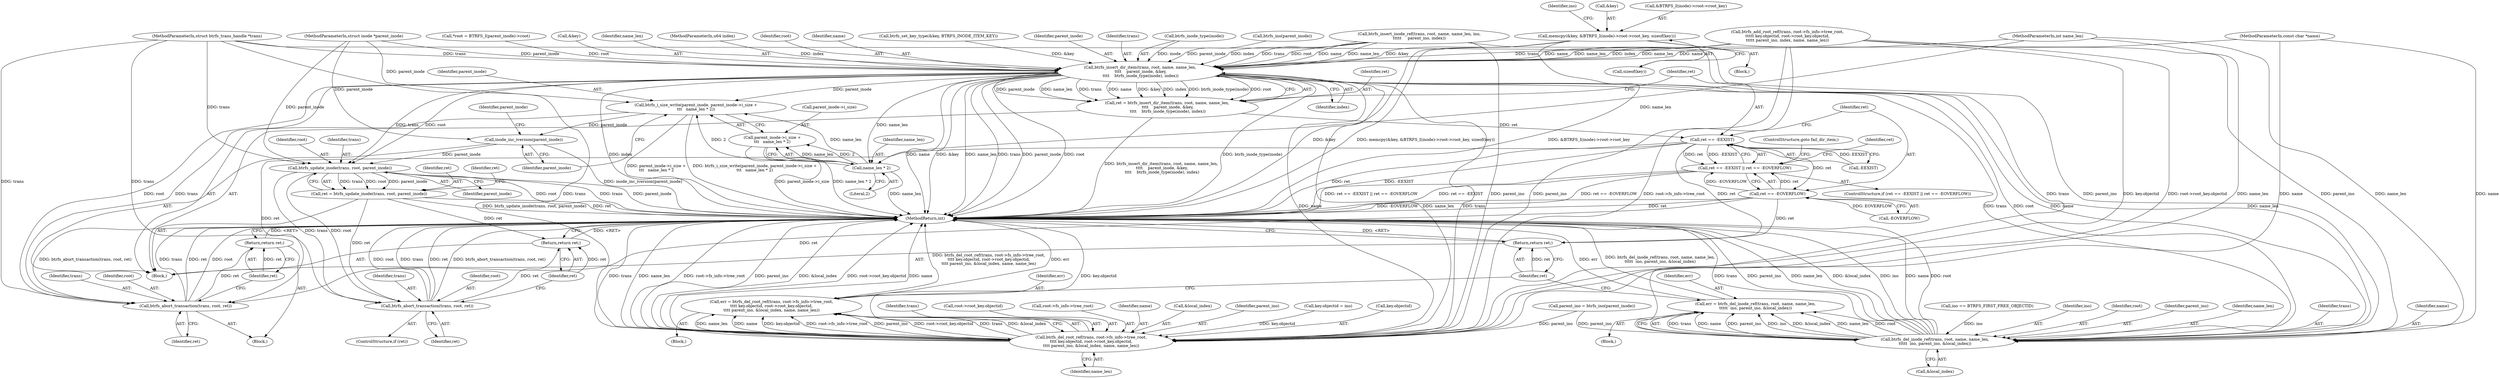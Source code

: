 digraph "0_linux_9c52057c698fb96f8f07e7a4bcf4801a092bda89@API" {
"1000138" [label="(Call,memcpy(&key, &BTRFS_I(inode)->root->root_key, sizeof(key)))"];
"1000213" [label="(Call,btrfs_insert_dir_item(trans, root, name, name_len,\n \t\t\t\t    parent_inode, &key,\n \t\t\t\t    btrfs_inode_type(inode), index))"];
"1000211" [label="(Call,ret = btrfs_insert_dir_item(trans, root, name, name_len,\n \t\t\t\t    parent_inode, &key,\n \t\t\t\t    btrfs_inode_type(inode), index))"];
"1000226" [label="(Call,ret == -EEXIST)"];
"1000225" [label="(Call,ret == -EEXIST || ret == -EOVERFLOW)"];
"1000230" [label="(Call,ret == -EOVERFLOW)"];
"1000239" [label="(Call,btrfs_abort_transaction(trans, root, ret))"];
"1000243" [label="(Return,return ret;)"];
"1000327" [label="(Return,return ret;)"];
"1000245" [label="(Call,btrfs_i_size_write(parent_inode, parent_inode->i_size +\n\t\t\t   name_len * 2))"];
"1000254" [label="(Call,inode_inc_iversion(parent_inode))"];
"1000267" [label="(Call,btrfs_update_inode(trans, root, parent_inode))"];
"1000265" [label="(Call,ret = btrfs_update_inode(trans, root, parent_inode))"];
"1000273" [label="(Call,btrfs_abort_transaction(trans, root, ret))"];
"1000277" [label="(Return,return ret;)"];
"1000251" [label="(Call,name_len * 2)"];
"1000247" [label="(Call,parent_inode->i_size +\n\t\t\t   name_len * 2)"];
"1000290" [label="(Call,btrfs_del_root_ref(trans, root->fs_info->tree_root,\n\t\t\t\t key.objectid, root->root_key.objectid,\n\t\t\t\t parent_ino, &local_index, name, name_len))"];
"1000288" [label="(Call,err = btrfs_del_root_ref(trans, root->fs_info->tree_root,\n\t\t\t\t key.objectid, root->root_key.objectid,\n\t\t\t\t parent_ino, &local_index, name, name_len))"];
"1000318" [label="(Call,btrfs_del_inode_ref(trans, root, name, name_len,\n\t\t\t\t\t  ino, parent_ino, &local_index))"];
"1000316" [label="(Call,err = btrfs_del_inode_ref(trans, root, name, name_len,\n\t\t\t\t\t  ino, parent_ino, &local_index))"];
"1000321" [label="(Identifier,name)"];
"1000273" [label="(Call,btrfs_abort_transaction(trans, root, ret))"];
"1000240" [label="(Identifier,trans)"];
"1000116" [label="(Call,*root = BTRFS_I(parent_inode)->root)"];
"1000266" [label="(Identifier,ret)"];
"1000219" [label="(Call,&key)"];
"1000199" [label="(Call,btrfs_insert_inode_ref(trans, root, name, name_len, ino,\n\t\t\t\t\t     parent_ino, index))"];
"1000291" [label="(Identifier,trans)"];
"1000285" [label="(Block,)"];
"1000109" [label="(Block,)"];
"1000105" [label="(MethodParameterIn,const char *name)"];
"1000327" [label="(Return,return ret;)"];
"1000231" [label="(Identifier,ret)"];
"1000300" [label="(Call,root->root_key.objectid)"];
"1000270" [label="(Identifier,parent_inode)"];
"1000309" [label="(Identifier,name_len)"];
"1000328" [label="(Identifier,ret)"];
"1000128" [label="(Call,parent_ino = btrfs_ino(parent_inode))"];
"1000227" [label="(Identifier,ret)"];
"1000290" [label="(Call,btrfs_del_root_ref(trans, root->fs_info->tree_root,\n\t\t\t\t key.objectid, root->root_key.objectid,\n\t\t\t\t parent_ino, &local_index, name, name_len))"];
"1000271" [label="(ControlStructure,if (ret))"];
"1000211" [label="(Call,ret = btrfs_insert_dir_item(trans, root, name, name_len,\n \t\t\t\t    parent_inode, &key,\n \t\t\t\t    btrfs_inode_type(inode), index))"];
"1000230" [label="(Call,ret == -EOVERFLOW)"];
"1000232" [label="(Call,-EOVERFLOW)"];
"1000258" [label="(Identifier,parent_inode)"];
"1000292" [label="(Call,root->fs_info->tree_root)"];
"1000282" [label="(Call,ino == BTRFS_FIRST_FREE_OBJECTID)"];
"1000269" [label="(Identifier,root)"];
"1000239" [label="(Call,btrfs_abort_transaction(trans, root, ret))"];
"1000241" [label="(Identifier,root)"];
"1000323" [label="(Identifier,ino)"];
"1000255" [label="(Identifier,parent_inode)"];
"1000320" [label="(Identifier,root)"];
"1000318" [label="(Call,btrfs_del_inode_ref(trans, root, name, name_len,\n\t\t\t\t\t  ino, parent_ino, &local_index))"];
"1000246" [label="(Identifier,parent_inode)"];
"1000316" [label="(Call,err = btrfs_del_inode_ref(trans, root, name, name_len,\n\t\t\t\t\t  ino, parent_ino, &local_index))"];
"1000324" [label="(Identifier,parent_ino)"];
"1000289" [label="(Identifier,err)"];
"1000223" [label="(Identifier,index)"];
"1000322" [label="(Identifier,name_len)"];
"1000137" [label="(Block,)"];
"1000274" [label="(Identifier,trans)"];
"1000276" [label="(Identifier,ret)"];
"1000217" [label="(Identifier,name_len)"];
"1000108" [label="(MethodParameterIn,u64 index)"];
"1000215" [label="(Identifier,root)"];
"1000308" [label="(Identifier,name)"];
"1000267" [label="(Call,btrfs_update_inode(trans, root, parent_inode))"];
"1000243" [label="(Return,return ret;)"];
"1000288" [label="(Call,err = btrfs_del_root_ref(trans, root->fs_info->tree_root,\n\t\t\t\t key.objectid, root->root_key.objectid,\n\t\t\t\t parent_ino, &local_index, name, name_len))"];
"1000317" [label="(Identifier,err)"];
"1000216" [label="(Identifier,name)"];
"1000242" [label="(Identifier,ret)"];
"1000244" [label="(Identifier,ret)"];
"1000306" [label="(Call,&local_index)"];
"1000238" [label="(Block,)"];
"1000248" [label="(Call,parent_inode->i_size)"];
"1000254" [label="(Call,inode_inc_iversion(parent_inode))"];
"1000174" [label="(Call,btrfs_add_root_ref(trans, root->fs_info->tree_root,\n\t\t\t\t\t key.objectid, root->root_key.objectid,\n\t\t\t\t\t parent_ino, index, name, name_len))"];
"1000138" [label="(Call,memcpy(&key, &BTRFS_I(inode)->root->root_key, sizeof(key)))"];
"1000272" [label="(Identifier,ret)"];
"1000329" [label="(MethodReturn,int)"];
"1000169" [label="(Identifier,ino)"];
"1000251" [label="(Call,name_len * 2)"];
"1000226" [label="(Call,ret == -EEXIST)"];
"1000278" [label="(Identifier,ret)"];
"1000139" [label="(Call,&key)"];
"1000253" [label="(Literal,2)"];
"1000305" [label="(Identifier,parent_ino)"];
"1000319" [label="(Identifier,trans)"];
"1000268" [label="(Identifier,trans)"];
"1000265" [label="(Call,ret = btrfs_update_inode(trans, root, parent_inode))"];
"1000245" [label="(Call,btrfs_i_size_write(parent_inode, parent_inode->i_size +\n\t\t\t   name_len * 2))"];
"1000103" [label="(MethodParameterIn,struct inode *parent_inode)"];
"1000313" [label="(Block,)"];
"1000157" [label="(Call,btrfs_set_key_type(&key, BTRFS_INODE_ITEM_KEY))"];
"1000234" [label="(ControlStructure,goto fail_dir_item;)"];
"1000252" [label="(Identifier,name_len)"];
"1000212" [label="(Identifier,ret)"];
"1000148" [label="(Call,sizeof(key))"];
"1000218" [label="(Identifier,parent_inode)"];
"1000214" [label="(Identifier,trans)"];
"1000221" [label="(Call,btrfs_inode_type(inode))"];
"1000102" [label="(MethodParameterIn,struct btrfs_trans_handle *trans)"];
"1000228" [label="(Call,-EEXIST)"];
"1000237" [label="(Identifier,ret)"];
"1000152" [label="(Call,key.objectid = ino)"];
"1000225" [label="(Call,ret == -EEXIST || ret == -EOVERFLOW)"];
"1000275" [label="(Identifier,root)"];
"1000141" [label="(Call,&BTRFS_I(inode)->root->root_key)"];
"1000247" [label="(Call,parent_inode->i_size +\n\t\t\t   name_len * 2)"];
"1000325" [label="(Call,&local_index)"];
"1000106" [label="(MethodParameterIn,int name_len)"];
"1000224" [label="(ControlStructure,if (ret == -EEXIST || ret == -EOVERFLOW))"];
"1000297" [label="(Call,key.objectid)"];
"1000130" [label="(Call,btrfs_ino(parent_inode))"];
"1000213" [label="(Call,btrfs_insert_dir_item(trans, root, name, name_len,\n \t\t\t\t    parent_inode, &key,\n \t\t\t\t    btrfs_inode_type(inode), index))"];
"1000277" [label="(Return,return ret;)"];
"1000138" -> "1000137"  [label="AST: "];
"1000138" -> "1000148"  [label="CFG: "];
"1000139" -> "1000138"  [label="AST: "];
"1000141" -> "1000138"  [label="AST: "];
"1000148" -> "1000138"  [label="AST: "];
"1000169" -> "1000138"  [label="CFG: "];
"1000138" -> "1000329"  [label="DDG: &BTRFS_I(inode)->root->root_key"];
"1000138" -> "1000329"  [label="DDG: &key"];
"1000138" -> "1000329"  [label="DDG: memcpy(&key, &BTRFS_I(inode)->root->root_key, sizeof(key))"];
"1000138" -> "1000213"  [label="DDG: &key"];
"1000213" -> "1000211"  [label="AST: "];
"1000213" -> "1000223"  [label="CFG: "];
"1000214" -> "1000213"  [label="AST: "];
"1000215" -> "1000213"  [label="AST: "];
"1000216" -> "1000213"  [label="AST: "];
"1000217" -> "1000213"  [label="AST: "];
"1000218" -> "1000213"  [label="AST: "];
"1000219" -> "1000213"  [label="AST: "];
"1000221" -> "1000213"  [label="AST: "];
"1000223" -> "1000213"  [label="AST: "];
"1000211" -> "1000213"  [label="CFG: "];
"1000213" -> "1000329"  [label="DDG: btrfs_inode_type(inode)"];
"1000213" -> "1000329"  [label="DDG: index"];
"1000213" -> "1000329"  [label="DDG: name"];
"1000213" -> "1000329"  [label="DDG: &key"];
"1000213" -> "1000329"  [label="DDG: name_len"];
"1000213" -> "1000329"  [label="DDG: trans"];
"1000213" -> "1000329"  [label="DDG: parent_inode"];
"1000213" -> "1000329"  [label="DDG: root"];
"1000213" -> "1000211"  [label="DDG: parent_inode"];
"1000213" -> "1000211"  [label="DDG: name_len"];
"1000213" -> "1000211"  [label="DDG: trans"];
"1000213" -> "1000211"  [label="DDG: name"];
"1000213" -> "1000211"  [label="DDG: &key"];
"1000213" -> "1000211"  [label="DDG: index"];
"1000213" -> "1000211"  [label="DDG: btrfs_inode_type(inode)"];
"1000213" -> "1000211"  [label="DDG: root"];
"1000199" -> "1000213"  [label="DDG: trans"];
"1000199" -> "1000213"  [label="DDG: root"];
"1000199" -> "1000213"  [label="DDG: name"];
"1000199" -> "1000213"  [label="DDG: name_len"];
"1000199" -> "1000213"  [label="DDG: index"];
"1000174" -> "1000213"  [label="DDG: trans"];
"1000174" -> "1000213"  [label="DDG: name"];
"1000174" -> "1000213"  [label="DDG: name_len"];
"1000174" -> "1000213"  [label="DDG: index"];
"1000102" -> "1000213"  [label="DDG: trans"];
"1000116" -> "1000213"  [label="DDG: root"];
"1000105" -> "1000213"  [label="DDG: name"];
"1000106" -> "1000213"  [label="DDG: name_len"];
"1000130" -> "1000213"  [label="DDG: parent_inode"];
"1000103" -> "1000213"  [label="DDG: parent_inode"];
"1000157" -> "1000213"  [label="DDG: &key"];
"1000221" -> "1000213"  [label="DDG: inode"];
"1000108" -> "1000213"  [label="DDG: index"];
"1000213" -> "1000239"  [label="DDG: trans"];
"1000213" -> "1000239"  [label="DDG: root"];
"1000213" -> "1000245"  [label="DDG: parent_inode"];
"1000213" -> "1000251"  [label="DDG: name_len"];
"1000213" -> "1000267"  [label="DDG: trans"];
"1000213" -> "1000267"  [label="DDG: root"];
"1000213" -> "1000290"  [label="DDG: trans"];
"1000213" -> "1000290"  [label="DDG: name"];
"1000213" -> "1000290"  [label="DDG: name_len"];
"1000213" -> "1000318"  [label="DDG: trans"];
"1000213" -> "1000318"  [label="DDG: root"];
"1000213" -> "1000318"  [label="DDG: name"];
"1000213" -> "1000318"  [label="DDG: name_len"];
"1000211" -> "1000109"  [label="AST: "];
"1000212" -> "1000211"  [label="AST: "];
"1000227" -> "1000211"  [label="CFG: "];
"1000211" -> "1000329"  [label="DDG: btrfs_insert_dir_item(trans, root, name, name_len,\n \t\t\t\t    parent_inode, &key,\n \t\t\t\t    btrfs_inode_type(inode), index)"];
"1000211" -> "1000226"  [label="DDG: ret"];
"1000226" -> "1000225"  [label="AST: "];
"1000226" -> "1000228"  [label="CFG: "];
"1000227" -> "1000226"  [label="AST: "];
"1000228" -> "1000226"  [label="AST: "];
"1000231" -> "1000226"  [label="CFG: "];
"1000225" -> "1000226"  [label="CFG: "];
"1000226" -> "1000329"  [label="DDG: ret"];
"1000226" -> "1000329"  [label="DDG: -EEXIST"];
"1000226" -> "1000225"  [label="DDG: ret"];
"1000226" -> "1000225"  [label="DDG: -EEXIST"];
"1000228" -> "1000226"  [label="DDG: EEXIST"];
"1000226" -> "1000230"  [label="DDG: ret"];
"1000226" -> "1000239"  [label="DDG: ret"];
"1000226" -> "1000327"  [label="DDG: ret"];
"1000225" -> "1000224"  [label="AST: "];
"1000225" -> "1000230"  [label="CFG: "];
"1000230" -> "1000225"  [label="AST: "];
"1000234" -> "1000225"  [label="CFG: "];
"1000237" -> "1000225"  [label="CFG: "];
"1000225" -> "1000329"  [label="DDG: ret == -EEXIST || ret == -EOVERFLOW"];
"1000225" -> "1000329"  [label="DDG: ret == -EEXIST"];
"1000225" -> "1000329"  [label="DDG: ret == -EOVERFLOW"];
"1000230" -> "1000225"  [label="DDG: ret"];
"1000230" -> "1000225"  [label="DDG: -EOVERFLOW"];
"1000230" -> "1000232"  [label="CFG: "];
"1000231" -> "1000230"  [label="AST: "];
"1000232" -> "1000230"  [label="AST: "];
"1000230" -> "1000329"  [label="DDG: ret"];
"1000230" -> "1000329"  [label="DDG: -EOVERFLOW"];
"1000232" -> "1000230"  [label="DDG: EOVERFLOW"];
"1000230" -> "1000239"  [label="DDG: ret"];
"1000230" -> "1000327"  [label="DDG: ret"];
"1000239" -> "1000238"  [label="AST: "];
"1000239" -> "1000242"  [label="CFG: "];
"1000240" -> "1000239"  [label="AST: "];
"1000241" -> "1000239"  [label="AST: "];
"1000242" -> "1000239"  [label="AST: "];
"1000244" -> "1000239"  [label="CFG: "];
"1000239" -> "1000329"  [label="DDG: btrfs_abort_transaction(trans, root, ret)"];
"1000239" -> "1000329"  [label="DDG: trans"];
"1000239" -> "1000329"  [label="DDG: ret"];
"1000239" -> "1000329"  [label="DDG: root"];
"1000102" -> "1000239"  [label="DDG: trans"];
"1000239" -> "1000243"  [label="DDG: ret"];
"1000243" -> "1000238"  [label="AST: "];
"1000243" -> "1000244"  [label="CFG: "];
"1000244" -> "1000243"  [label="AST: "];
"1000329" -> "1000243"  [label="CFG: "];
"1000243" -> "1000329"  [label="DDG: <RET>"];
"1000244" -> "1000243"  [label="DDG: ret"];
"1000327" -> "1000109"  [label="AST: "];
"1000327" -> "1000328"  [label="CFG: "];
"1000328" -> "1000327"  [label="AST: "];
"1000329" -> "1000327"  [label="CFG: "];
"1000327" -> "1000329"  [label="DDG: <RET>"];
"1000328" -> "1000327"  [label="DDG: ret"];
"1000245" -> "1000109"  [label="AST: "];
"1000245" -> "1000247"  [label="CFG: "];
"1000246" -> "1000245"  [label="AST: "];
"1000247" -> "1000245"  [label="AST: "];
"1000255" -> "1000245"  [label="CFG: "];
"1000245" -> "1000329"  [label="DDG: btrfs_i_size_write(parent_inode, parent_inode->i_size +\n\t\t\t   name_len * 2)"];
"1000245" -> "1000329"  [label="DDG: parent_inode->i_size +\n\t\t\t   name_len * 2"];
"1000103" -> "1000245"  [label="DDG: parent_inode"];
"1000251" -> "1000245"  [label="DDG: name_len"];
"1000251" -> "1000245"  [label="DDG: 2"];
"1000245" -> "1000254"  [label="DDG: parent_inode"];
"1000254" -> "1000109"  [label="AST: "];
"1000254" -> "1000255"  [label="CFG: "];
"1000255" -> "1000254"  [label="AST: "];
"1000258" -> "1000254"  [label="CFG: "];
"1000254" -> "1000329"  [label="DDG: inode_inc_iversion(parent_inode)"];
"1000103" -> "1000254"  [label="DDG: parent_inode"];
"1000254" -> "1000267"  [label="DDG: parent_inode"];
"1000267" -> "1000265"  [label="AST: "];
"1000267" -> "1000270"  [label="CFG: "];
"1000268" -> "1000267"  [label="AST: "];
"1000269" -> "1000267"  [label="AST: "];
"1000270" -> "1000267"  [label="AST: "];
"1000265" -> "1000267"  [label="CFG: "];
"1000267" -> "1000329"  [label="DDG: root"];
"1000267" -> "1000329"  [label="DDG: trans"];
"1000267" -> "1000329"  [label="DDG: parent_inode"];
"1000267" -> "1000265"  [label="DDG: trans"];
"1000267" -> "1000265"  [label="DDG: root"];
"1000267" -> "1000265"  [label="DDG: parent_inode"];
"1000102" -> "1000267"  [label="DDG: trans"];
"1000103" -> "1000267"  [label="DDG: parent_inode"];
"1000267" -> "1000273"  [label="DDG: trans"];
"1000267" -> "1000273"  [label="DDG: root"];
"1000265" -> "1000109"  [label="AST: "];
"1000266" -> "1000265"  [label="AST: "];
"1000272" -> "1000265"  [label="CFG: "];
"1000265" -> "1000329"  [label="DDG: btrfs_update_inode(trans, root, parent_inode)"];
"1000265" -> "1000329"  [label="DDG: ret"];
"1000265" -> "1000273"  [label="DDG: ret"];
"1000265" -> "1000277"  [label="DDG: ret"];
"1000273" -> "1000271"  [label="AST: "];
"1000273" -> "1000276"  [label="CFG: "];
"1000274" -> "1000273"  [label="AST: "];
"1000275" -> "1000273"  [label="AST: "];
"1000276" -> "1000273"  [label="AST: "];
"1000278" -> "1000273"  [label="CFG: "];
"1000273" -> "1000329"  [label="DDG: root"];
"1000273" -> "1000329"  [label="DDG: trans"];
"1000273" -> "1000329"  [label="DDG: ret"];
"1000273" -> "1000329"  [label="DDG: btrfs_abort_transaction(trans, root, ret)"];
"1000102" -> "1000273"  [label="DDG: trans"];
"1000273" -> "1000277"  [label="DDG: ret"];
"1000277" -> "1000109"  [label="AST: "];
"1000277" -> "1000278"  [label="CFG: "];
"1000278" -> "1000277"  [label="AST: "];
"1000329" -> "1000277"  [label="CFG: "];
"1000277" -> "1000329"  [label="DDG: <RET>"];
"1000278" -> "1000277"  [label="DDG: ret"];
"1000251" -> "1000247"  [label="AST: "];
"1000251" -> "1000253"  [label="CFG: "];
"1000252" -> "1000251"  [label="AST: "];
"1000253" -> "1000251"  [label="AST: "];
"1000247" -> "1000251"  [label="CFG: "];
"1000251" -> "1000329"  [label="DDG: name_len"];
"1000251" -> "1000247"  [label="DDG: name_len"];
"1000251" -> "1000247"  [label="DDG: 2"];
"1000106" -> "1000251"  [label="DDG: name_len"];
"1000248" -> "1000247"  [label="AST: "];
"1000247" -> "1000329"  [label="DDG: parent_inode->i_size"];
"1000247" -> "1000329"  [label="DDG: name_len * 2"];
"1000290" -> "1000288"  [label="AST: "];
"1000290" -> "1000309"  [label="CFG: "];
"1000291" -> "1000290"  [label="AST: "];
"1000292" -> "1000290"  [label="AST: "];
"1000297" -> "1000290"  [label="AST: "];
"1000300" -> "1000290"  [label="AST: "];
"1000305" -> "1000290"  [label="AST: "];
"1000306" -> "1000290"  [label="AST: "];
"1000308" -> "1000290"  [label="AST: "];
"1000309" -> "1000290"  [label="AST: "];
"1000288" -> "1000290"  [label="CFG: "];
"1000290" -> "1000329"  [label="DDG: key.objectid"];
"1000290" -> "1000329"  [label="DDG: trans"];
"1000290" -> "1000329"  [label="DDG: name_len"];
"1000290" -> "1000329"  [label="DDG: root->fs_info->tree_root"];
"1000290" -> "1000329"  [label="DDG: parent_ino"];
"1000290" -> "1000329"  [label="DDG: &local_index"];
"1000290" -> "1000329"  [label="DDG: root->root_key.objectid"];
"1000290" -> "1000329"  [label="DDG: name"];
"1000290" -> "1000288"  [label="DDG: name_len"];
"1000290" -> "1000288"  [label="DDG: name"];
"1000290" -> "1000288"  [label="DDG: key.objectid"];
"1000290" -> "1000288"  [label="DDG: root->fs_info->tree_root"];
"1000290" -> "1000288"  [label="DDG: parent_ino"];
"1000290" -> "1000288"  [label="DDG: root->root_key.objectid"];
"1000290" -> "1000288"  [label="DDG: trans"];
"1000290" -> "1000288"  [label="DDG: &local_index"];
"1000102" -> "1000290"  [label="DDG: trans"];
"1000174" -> "1000290"  [label="DDG: root->fs_info->tree_root"];
"1000174" -> "1000290"  [label="DDG: key.objectid"];
"1000174" -> "1000290"  [label="DDG: root->root_key.objectid"];
"1000174" -> "1000290"  [label="DDG: parent_ino"];
"1000152" -> "1000290"  [label="DDG: key.objectid"];
"1000128" -> "1000290"  [label="DDG: parent_ino"];
"1000199" -> "1000290"  [label="DDG: parent_ino"];
"1000105" -> "1000290"  [label="DDG: name"];
"1000106" -> "1000290"  [label="DDG: name_len"];
"1000288" -> "1000285"  [label="AST: "];
"1000289" -> "1000288"  [label="AST: "];
"1000328" -> "1000288"  [label="CFG: "];
"1000288" -> "1000329"  [label="DDG: btrfs_del_root_ref(trans, root->fs_info->tree_root,\n\t\t\t\t key.objectid, root->root_key.objectid,\n\t\t\t\t parent_ino, &local_index, name, name_len)"];
"1000288" -> "1000329"  [label="DDG: err"];
"1000318" -> "1000316"  [label="AST: "];
"1000318" -> "1000325"  [label="CFG: "];
"1000319" -> "1000318"  [label="AST: "];
"1000320" -> "1000318"  [label="AST: "];
"1000321" -> "1000318"  [label="AST: "];
"1000322" -> "1000318"  [label="AST: "];
"1000323" -> "1000318"  [label="AST: "];
"1000324" -> "1000318"  [label="AST: "];
"1000325" -> "1000318"  [label="AST: "];
"1000316" -> "1000318"  [label="CFG: "];
"1000318" -> "1000329"  [label="DDG: trans"];
"1000318" -> "1000329"  [label="DDG: parent_ino"];
"1000318" -> "1000329"  [label="DDG: name_len"];
"1000318" -> "1000329"  [label="DDG: &local_index"];
"1000318" -> "1000329"  [label="DDG: ino"];
"1000318" -> "1000329"  [label="DDG: name"];
"1000318" -> "1000329"  [label="DDG: root"];
"1000318" -> "1000316"  [label="DDG: trans"];
"1000318" -> "1000316"  [label="DDG: name"];
"1000318" -> "1000316"  [label="DDG: parent_ino"];
"1000318" -> "1000316"  [label="DDG: ino"];
"1000318" -> "1000316"  [label="DDG: &local_index"];
"1000318" -> "1000316"  [label="DDG: name_len"];
"1000318" -> "1000316"  [label="DDG: root"];
"1000102" -> "1000318"  [label="DDG: trans"];
"1000105" -> "1000318"  [label="DDG: name"];
"1000106" -> "1000318"  [label="DDG: name_len"];
"1000282" -> "1000318"  [label="DDG: ino"];
"1000174" -> "1000318"  [label="DDG: parent_ino"];
"1000128" -> "1000318"  [label="DDG: parent_ino"];
"1000199" -> "1000318"  [label="DDG: parent_ino"];
"1000316" -> "1000313"  [label="AST: "];
"1000317" -> "1000316"  [label="AST: "];
"1000328" -> "1000316"  [label="CFG: "];
"1000316" -> "1000329"  [label="DDG: btrfs_del_inode_ref(trans, root, name, name_len,\n\t\t\t\t\t  ino, parent_ino, &local_index)"];
"1000316" -> "1000329"  [label="DDG: err"];
}
